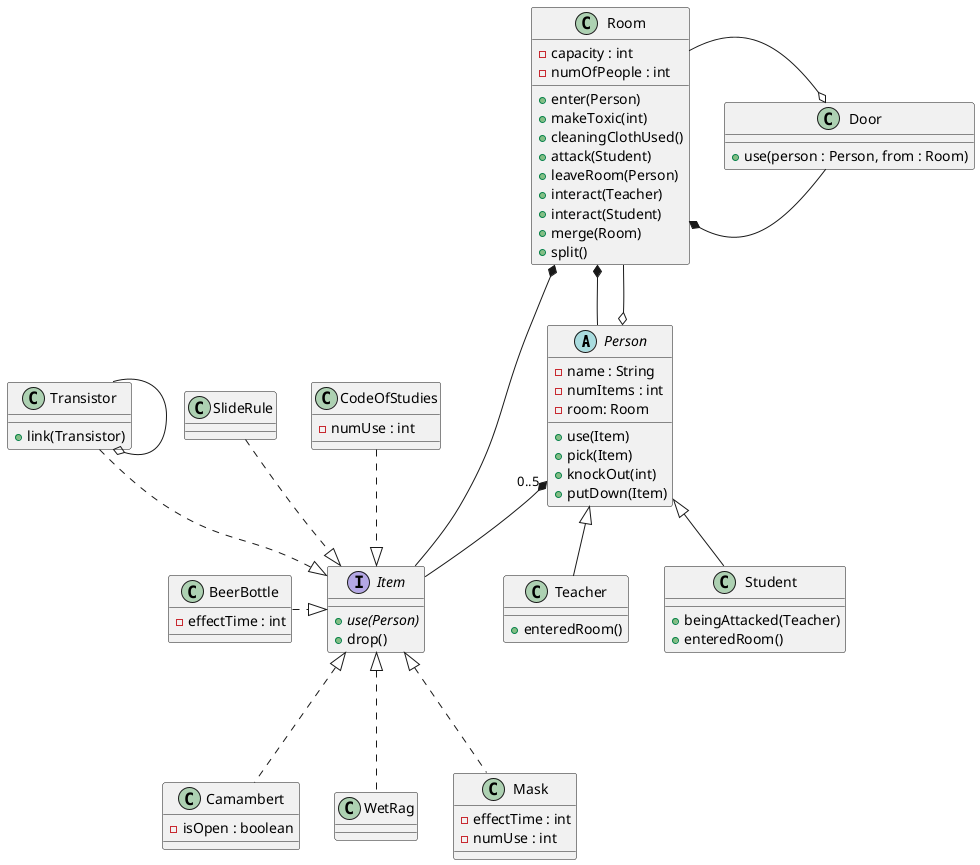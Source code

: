 @startuml static-structure
abstract class Person {
    -name : String
    -numItems : int
    -room: Room
    +use(Item) 
    +pick(Item)
    +knockOut(int)
    +putDown(Item)
}
interface Item {
    {abstract} +use(Person)
    +drop()
}
class Room {
    -capacity : int
    -numOfPeople : int
    +enter(Person)
    +makeToxic(int)
    +cleaningClothUsed()
    +attack(Student)
    +leaveRoom(Person)
	+interact(Teacher)
	+interact(Student)
    +merge(Room)
    +split()
}
class Door {
    +use(person : Person, from : Room)
}
class Transistor {
	+link(Transistor)
}
class Camambert {
    -isOpen : boolean
}
class BeerBottle {
    -effectTime : int
}
class CodeOfStudies {
    -numUse : int
}
class WetRag {
}
class Mask {
    -effectTime : int
    -numUse : int
}
class SlideRule {
}

class Teacher {
    +enteredRoom()
}
class Student {
    +beingAttacked(Teacher)
    +enteredRoom()
}

 Person <|-- Student
 Person <|-- Teacher
 Room *-- Person
 Room *-- Item
 Room *- Door
 Room -o Door
 Room --o Person
 Transistor --o Transistor

 Person "0..5"*-- Item
 Item <|.up- CodeOfStudies
 Item <|.up- SlideRule
 Item <|.up- Transistor
 Item <|.left- BeerBottle
 Item <|.down-- WetRag
 Item <|.down-- Mask
 Item <|.down-- Camambert
'  Door <|-- Transistor
@enduml